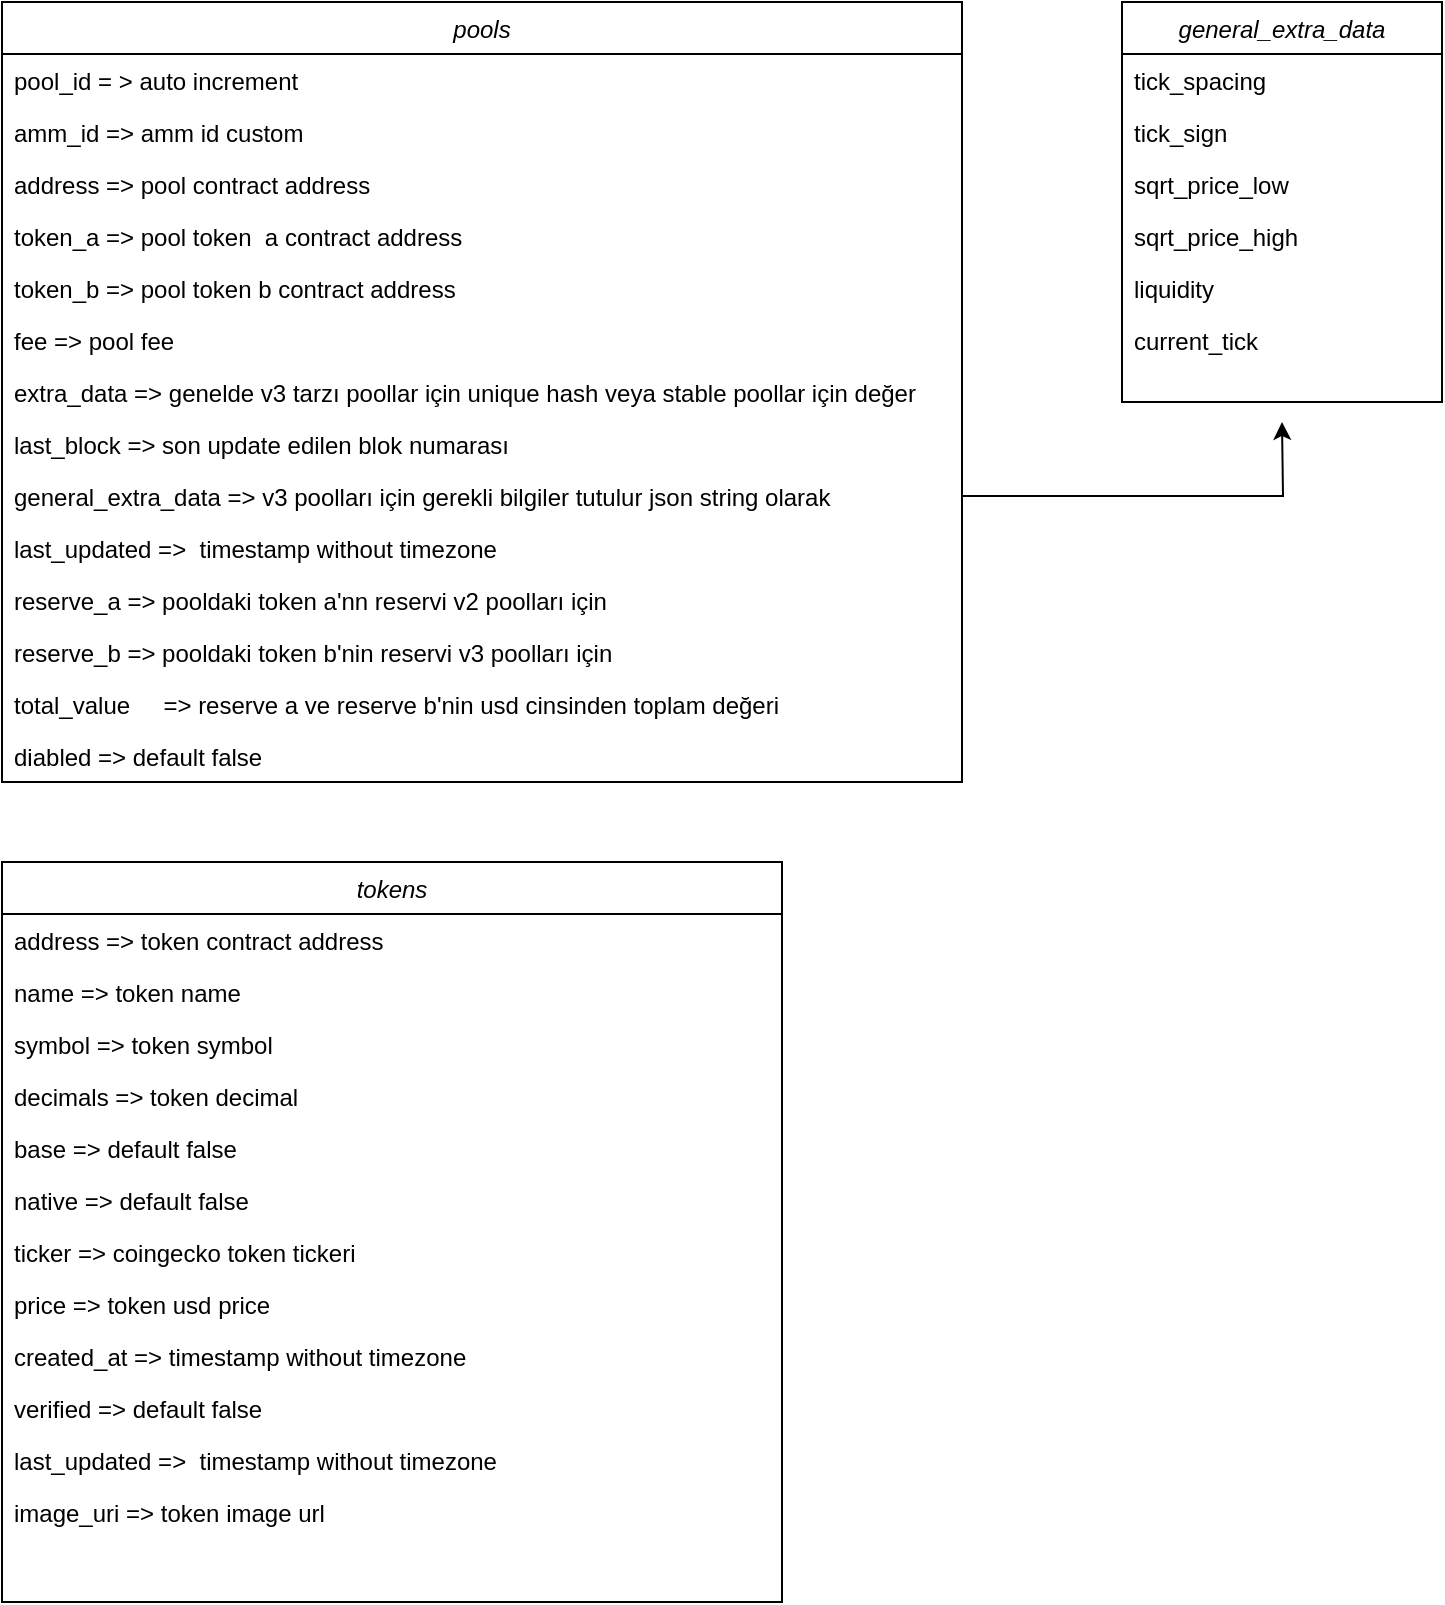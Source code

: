 <mxfile version="22.1.21" type="github">
  <diagram id="C5RBs43oDa-KdzZeNtuy" name="Page-1">
    <mxGraphModel dx="2741" dy="684" grid="1" gridSize="10" guides="1" tooltips="1" connect="1" arrows="1" fold="1" page="1" pageScale="1" pageWidth="827" pageHeight="1169" math="0" shadow="0">
      <root>
        <mxCell id="WIyWlLk6GJQsqaUBKTNV-0" />
        <mxCell id="WIyWlLk6GJQsqaUBKTNV-1" parent="WIyWlLk6GJQsqaUBKTNV-0" />
        <mxCell id="zkfFHV4jXpPFQw0GAbJ--0" value="pools" style="swimlane;fontStyle=2;align=center;verticalAlign=top;childLayout=stackLayout;horizontal=1;startSize=26;horizontalStack=0;resizeParent=1;resizeLast=0;collapsible=1;marginBottom=0;rounded=0;shadow=0;strokeWidth=1;" parent="WIyWlLk6GJQsqaUBKTNV-1" vertex="1">
          <mxGeometry x="-400" y="40" width="480" height="390" as="geometry">
            <mxRectangle x="230" y="140" width="160" height="26" as="alternateBounds" />
          </mxGeometry>
        </mxCell>
        <mxCell id="zkfFHV4jXpPFQw0GAbJ--1" value="pool_id = &gt; auto increment" style="text;align=left;verticalAlign=top;spacingLeft=4;spacingRight=4;overflow=hidden;rotatable=0;points=[[0,0.5],[1,0.5]];portConstraint=eastwest;" parent="zkfFHV4jXpPFQw0GAbJ--0" vertex="1">
          <mxGeometry y="26" width="480" height="26" as="geometry" />
        </mxCell>
        <mxCell id="zkfFHV4jXpPFQw0GAbJ--2" value="amm_id =&gt; amm id custom" style="text;align=left;verticalAlign=top;spacingLeft=4;spacingRight=4;overflow=hidden;rotatable=0;points=[[0,0.5],[1,0.5]];portConstraint=eastwest;rounded=0;shadow=0;html=0;" parent="zkfFHV4jXpPFQw0GAbJ--0" vertex="1">
          <mxGeometry y="52" width="480" height="26" as="geometry" />
        </mxCell>
        <mxCell id="zkfFHV4jXpPFQw0GAbJ--3" value="address =&gt; pool contract address" style="text;align=left;verticalAlign=top;spacingLeft=4;spacingRight=4;overflow=hidden;rotatable=0;points=[[0,0.5],[1,0.5]];portConstraint=eastwest;rounded=0;shadow=0;html=0;" parent="zkfFHV4jXpPFQw0GAbJ--0" vertex="1">
          <mxGeometry y="78" width="480" height="26" as="geometry" />
        </mxCell>
        <mxCell id="ByPprFl10L_QKVhmc-LA-3" value="token_a =&gt; pool token  a contract address" style="text;align=left;verticalAlign=top;spacingLeft=4;spacingRight=4;overflow=hidden;rotatable=0;points=[[0,0.5],[1,0.5]];portConstraint=eastwest;rounded=0;shadow=0;html=0;" vertex="1" parent="zkfFHV4jXpPFQw0GAbJ--0">
          <mxGeometry y="104" width="480" height="26" as="geometry" />
        </mxCell>
        <mxCell id="ByPprFl10L_QKVhmc-LA-2" value="token_b =&gt; pool token b contract address" style="text;align=left;verticalAlign=top;spacingLeft=4;spacingRight=4;overflow=hidden;rotatable=0;points=[[0,0.5],[1,0.5]];portConstraint=eastwest;rounded=0;shadow=0;html=0;" vertex="1" parent="zkfFHV4jXpPFQw0GAbJ--0">
          <mxGeometry y="130" width="480" height="26" as="geometry" />
        </mxCell>
        <mxCell id="ByPprFl10L_QKVhmc-LA-1" value="fee =&gt; pool fee" style="text;align=left;verticalAlign=top;spacingLeft=4;spacingRight=4;overflow=hidden;rotatable=0;points=[[0,0.5],[1,0.5]];portConstraint=eastwest;rounded=0;shadow=0;html=0;" vertex="1" parent="zkfFHV4jXpPFQw0GAbJ--0">
          <mxGeometry y="156" width="480" height="26" as="geometry" />
        </mxCell>
        <mxCell id="ByPprFl10L_QKVhmc-LA-0" value="extra_data =&gt; genelde v3 tarzı poollar için unique hash veya stable poollar için değer" style="text;align=left;verticalAlign=top;spacingLeft=4;spacingRight=4;overflow=hidden;rotatable=0;points=[[0,0.5],[1,0.5]];portConstraint=eastwest;rounded=0;shadow=0;html=0;" vertex="1" parent="zkfFHV4jXpPFQw0GAbJ--0">
          <mxGeometry y="182" width="480" height="26" as="geometry" />
        </mxCell>
        <mxCell id="ByPprFl10L_QKVhmc-LA-4" value="last_block =&gt; son update edilen blok numarası" style="text;align=left;verticalAlign=top;spacingLeft=4;spacingRight=4;overflow=hidden;rotatable=0;points=[[0,0.5],[1,0.5]];portConstraint=eastwest;rounded=0;shadow=0;html=0;" vertex="1" parent="zkfFHV4jXpPFQw0GAbJ--0">
          <mxGeometry y="208" width="480" height="26" as="geometry" />
        </mxCell>
        <mxCell id="ByPprFl10L_QKVhmc-LA-78" style="edgeStyle=orthogonalEdgeStyle;rounded=0;orthogonalLoop=1;jettySize=auto;html=1;" edge="1" parent="zkfFHV4jXpPFQw0GAbJ--0" source="ByPprFl10L_QKVhmc-LA-5">
          <mxGeometry relative="1" as="geometry">
            <mxPoint x="640" y="210" as="targetPoint" />
          </mxGeometry>
        </mxCell>
        <mxCell id="ByPprFl10L_QKVhmc-LA-5" value="general_extra_data =&gt; v3 poolları için gerekli bilgiler tutulur json string olarak" style="text;align=left;verticalAlign=top;spacingLeft=4;spacingRight=4;overflow=hidden;rotatable=0;points=[[0,0.5],[1,0.5]];portConstraint=eastwest;rounded=0;shadow=0;html=0;" vertex="1" parent="zkfFHV4jXpPFQw0GAbJ--0">
          <mxGeometry y="234" width="480" height="26" as="geometry" />
        </mxCell>
        <mxCell id="ByPprFl10L_QKVhmc-LA-6" value="last_updated =&gt;  timestamp without timezone" style="text;align=left;verticalAlign=top;spacingLeft=4;spacingRight=4;overflow=hidden;rotatable=0;points=[[0,0.5],[1,0.5]];portConstraint=eastwest;rounded=0;shadow=0;html=0;" vertex="1" parent="zkfFHV4jXpPFQw0GAbJ--0">
          <mxGeometry y="260" width="480" height="26" as="geometry" />
        </mxCell>
        <mxCell id="ByPprFl10L_QKVhmc-LA-8" value="reserve_a =&gt; pooldaki token a&#39;nn reservi v2 poolları için" style="text;align=left;verticalAlign=top;spacingLeft=4;spacingRight=4;overflow=hidden;rotatable=0;points=[[0,0.5],[1,0.5]];portConstraint=eastwest;rounded=0;shadow=0;html=0;" vertex="1" parent="zkfFHV4jXpPFQw0GAbJ--0">
          <mxGeometry y="286" width="480" height="26" as="geometry" />
        </mxCell>
        <mxCell id="ByPprFl10L_QKVhmc-LA-7" value="reserve_b =&gt; pooldaki token b&#39;nin reservi v3 poolları için" style="text;align=left;verticalAlign=top;spacingLeft=4;spacingRight=4;overflow=hidden;rotatable=0;points=[[0,0.5],[1,0.5]];portConstraint=eastwest;rounded=0;shadow=0;html=0;" vertex="1" parent="zkfFHV4jXpPFQw0GAbJ--0">
          <mxGeometry y="312" width="480" height="26" as="geometry" />
        </mxCell>
        <mxCell id="ByPprFl10L_QKVhmc-LA-10" value="total_value     =&gt; reserve a ve reserve b&#39;nin usd cinsinden toplam değeri" style="text;align=left;verticalAlign=top;spacingLeft=4;spacingRight=4;overflow=hidden;rotatable=0;points=[[0,0.5],[1,0.5]];portConstraint=eastwest;rounded=0;shadow=0;html=0;" vertex="1" parent="zkfFHV4jXpPFQw0GAbJ--0">
          <mxGeometry y="338" width="480" height="26" as="geometry" />
        </mxCell>
        <mxCell id="ByPprFl10L_QKVhmc-LA-9" value="diabled =&gt; default false" style="text;align=left;verticalAlign=top;spacingLeft=4;spacingRight=4;overflow=hidden;rotatable=0;points=[[0,0.5],[1,0.5]];portConstraint=eastwest;rounded=0;shadow=0;html=0;" vertex="1" parent="zkfFHV4jXpPFQw0GAbJ--0">
          <mxGeometry y="364" width="480" height="26" as="geometry" />
        </mxCell>
        <mxCell id="ByPprFl10L_QKVhmc-LA-18" value="tokens" style="swimlane;fontStyle=2;align=center;verticalAlign=top;childLayout=stackLayout;horizontal=1;startSize=26;horizontalStack=0;resizeParent=1;resizeLast=0;collapsible=1;marginBottom=0;rounded=0;shadow=0;strokeWidth=1;" vertex="1" parent="WIyWlLk6GJQsqaUBKTNV-1">
          <mxGeometry x="-400" y="470" width="390" height="370" as="geometry">
            <mxRectangle x="230" y="140" width="160" height="26" as="alternateBounds" />
          </mxGeometry>
        </mxCell>
        <mxCell id="ByPprFl10L_QKVhmc-LA-19" value="address =&gt; token contract address" style="text;align=left;verticalAlign=top;spacingLeft=4;spacingRight=4;overflow=hidden;rotatable=0;points=[[0,0.5],[1,0.5]];portConstraint=eastwest;" vertex="1" parent="ByPprFl10L_QKVhmc-LA-18">
          <mxGeometry y="26" width="390" height="26" as="geometry" />
        </mxCell>
        <mxCell id="ByPprFl10L_QKVhmc-LA-20" value="name =&gt; token name" style="text;align=left;verticalAlign=top;spacingLeft=4;spacingRight=4;overflow=hidden;rotatable=0;points=[[0,0.5],[1,0.5]];portConstraint=eastwest;rounded=0;shadow=0;html=0;" vertex="1" parent="ByPprFl10L_QKVhmc-LA-18">
          <mxGeometry y="52" width="390" height="26" as="geometry" />
        </mxCell>
        <mxCell id="ByPprFl10L_QKVhmc-LA-21" value="symbol =&gt; token symbol" style="text;align=left;verticalAlign=top;spacingLeft=4;spacingRight=4;overflow=hidden;rotatable=0;points=[[0,0.5],[1,0.5]];portConstraint=eastwest;rounded=0;shadow=0;html=0;" vertex="1" parent="ByPprFl10L_QKVhmc-LA-18">
          <mxGeometry y="78" width="390" height="26" as="geometry" />
        </mxCell>
        <mxCell id="ByPprFl10L_QKVhmc-LA-22" value="decimals =&gt; token decimal" style="text;align=left;verticalAlign=top;spacingLeft=4;spacingRight=4;overflow=hidden;rotatable=0;points=[[0,0.5],[1,0.5]];portConstraint=eastwest;rounded=0;shadow=0;html=0;" vertex="1" parent="ByPprFl10L_QKVhmc-LA-18">
          <mxGeometry y="104" width="390" height="26" as="geometry" />
        </mxCell>
        <mxCell id="ByPprFl10L_QKVhmc-LA-23" value="base =&gt; default false" style="text;align=left;verticalAlign=top;spacingLeft=4;spacingRight=4;overflow=hidden;rotatable=0;points=[[0,0.5],[1,0.5]];portConstraint=eastwest;rounded=0;shadow=0;html=0;" vertex="1" parent="ByPprFl10L_QKVhmc-LA-18">
          <mxGeometry y="130" width="390" height="26" as="geometry" />
        </mxCell>
        <mxCell id="ByPprFl10L_QKVhmc-LA-24" value="native =&gt; default false" style="text;align=left;verticalAlign=top;spacingLeft=4;spacingRight=4;overflow=hidden;rotatable=0;points=[[0,0.5],[1,0.5]];portConstraint=eastwest;rounded=0;shadow=0;html=0;" vertex="1" parent="ByPprFl10L_QKVhmc-LA-18">
          <mxGeometry y="156" width="390" height="26" as="geometry" />
        </mxCell>
        <mxCell id="ByPprFl10L_QKVhmc-LA-25" value="ticker =&gt; coingecko token tickeri " style="text;align=left;verticalAlign=top;spacingLeft=4;spacingRight=4;overflow=hidden;rotatable=0;points=[[0,0.5],[1,0.5]];portConstraint=eastwest;rounded=0;shadow=0;html=0;" vertex="1" parent="ByPprFl10L_QKVhmc-LA-18">
          <mxGeometry y="182" width="390" height="26" as="geometry" />
        </mxCell>
        <mxCell id="ByPprFl10L_QKVhmc-LA-26" value="price =&gt; token usd price" style="text;align=left;verticalAlign=top;spacingLeft=4;spacingRight=4;overflow=hidden;rotatable=0;points=[[0,0.5],[1,0.5]];portConstraint=eastwest;rounded=0;shadow=0;html=0;" vertex="1" parent="ByPprFl10L_QKVhmc-LA-18">
          <mxGeometry y="208" width="390" height="26" as="geometry" />
        </mxCell>
        <mxCell id="ByPprFl10L_QKVhmc-LA-27" value="created_at =&gt; timestamp without timezone" style="text;align=left;verticalAlign=top;spacingLeft=4;spacingRight=4;overflow=hidden;rotatable=0;points=[[0,0.5],[1,0.5]];portConstraint=eastwest;rounded=0;shadow=0;html=0;" vertex="1" parent="ByPprFl10L_QKVhmc-LA-18">
          <mxGeometry y="234" width="390" height="26" as="geometry" />
        </mxCell>
        <mxCell id="ByPprFl10L_QKVhmc-LA-28" value="verified =&gt; default false" style="text;align=left;verticalAlign=top;spacingLeft=4;spacingRight=4;overflow=hidden;rotatable=0;points=[[0,0.5],[1,0.5]];portConstraint=eastwest;rounded=0;shadow=0;html=0;" vertex="1" parent="ByPprFl10L_QKVhmc-LA-18">
          <mxGeometry y="260" width="390" height="26" as="geometry" />
        </mxCell>
        <mxCell id="ByPprFl10L_QKVhmc-LA-29" value="last_updated =&gt;  timestamp without timezone" style="text;align=left;verticalAlign=top;spacingLeft=4;spacingRight=4;overflow=hidden;rotatable=0;points=[[0,0.5],[1,0.5]];portConstraint=eastwest;rounded=0;shadow=0;html=0;" vertex="1" parent="ByPprFl10L_QKVhmc-LA-18">
          <mxGeometry y="286" width="390" height="26" as="geometry" />
        </mxCell>
        <mxCell id="ByPprFl10L_QKVhmc-LA-30" value="image_uri =&gt; token image url" style="text;align=left;verticalAlign=top;spacingLeft=4;spacingRight=4;overflow=hidden;rotatable=0;points=[[0,0.5],[1,0.5]];portConstraint=eastwest;rounded=0;shadow=0;html=0;" vertex="1" parent="ByPprFl10L_QKVhmc-LA-18">
          <mxGeometry y="312" width="390" height="48" as="geometry" />
        </mxCell>
        <mxCell id="ByPprFl10L_QKVhmc-LA-65" value="general_extra_data" style="swimlane;fontStyle=2;align=center;verticalAlign=top;childLayout=stackLayout;horizontal=1;startSize=26;horizontalStack=0;resizeParent=1;resizeLast=0;collapsible=1;marginBottom=0;rounded=0;shadow=0;strokeWidth=1;" vertex="1" parent="WIyWlLk6GJQsqaUBKTNV-1">
          <mxGeometry x="160" y="40" width="160" height="200" as="geometry">
            <mxRectangle x="230" y="140" width="160" height="26" as="alternateBounds" />
          </mxGeometry>
        </mxCell>
        <mxCell id="ByPprFl10L_QKVhmc-LA-66" value="tick_spacing" style="text;align=left;verticalAlign=top;spacingLeft=4;spacingRight=4;overflow=hidden;rotatable=0;points=[[0,0.5],[1,0.5]];portConstraint=eastwest;" vertex="1" parent="ByPprFl10L_QKVhmc-LA-65">
          <mxGeometry y="26" width="160" height="26" as="geometry" />
        </mxCell>
        <mxCell id="ByPprFl10L_QKVhmc-LA-67" value="tick_sign" style="text;align=left;verticalAlign=top;spacingLeft=4;spacingRight=4;overflow=hidden;rotatable=0;points=[[0,0.5],[1,0.5]];portConstraint=eastwest;rounded=0;shadow=0;html=0;" vertex="1" parent="ByPprFl10L_QKVhmc-LA-65">
          <mxGeometry y="52" width="160" height="26" as="geometry" />
        </mxCell>
        <mxCell id="ByPprFl10L_QKVhmc-LA-68" value="sqrt_price_low" style="text;align=left;verticalAlign=top;spacingLeft=4;spacingRight=4;overflow=hidden;rotatable=0;points=[[0,0.5],[1,0.5]];portConstraint=eastwest;rounded=0;shadow=0;html=0;" vertex="1" parent="ByPprFl10L_QKVhmc-LA-65">
          <mxGeometry y="78" width="160" height="26" as="geometry" />
        </mxCell>
        <mxCell id="ByPprFl10L_QKVhmc-LA-69" value="sqrt_price_high" style="text;align=left;verticalAlign=top;spacingLeft=4;spacingRight=4;overflow=hidden;rotatable=0;points=[[0,0.5],[1,0.5]];portConstraint=eastwest;rounded=0;shadow=0;html=0;" vertex="1" parent="ByPprFl10L_QKVhmc-LA-65">
          <mxGeometry y="104" width="160" height="26" as="geometry" />
        </mxCell>
        <mxCell id="ByPprFl10L_QKVhmc-LA-70" value="liquidity" style="text;align=left;verticalAlign=top;spacingLeft=4;spacingRight=4;overflow=hidden;rotatable=0;points=[[0,0.5],[1,0.5]];portConstraint=eastwest;rounded=0;shadow=0;html=0;" vertex="1" parent="ByPprFl10L_QKVhmc-LA-65">
          <mxGeometry y="130" width="160" height="26" as="geometry" />
        </mxCell>
        <mxCell id="ByPprFl10L_QKVhmc-LA-71" value="current_tick" style="text;align=left;verticalAlign=top;spacingLeft=4;spacingRight=4;overflow=hidden;rotatable=0;points=[[0,0.5],[1,0.5]];portConstraint=eastwest;rounded=0;shadow=0;html=0;" vertex="1" parent="ByPprFl10L_QKVhmc-LA-65">
          <mxGeometry y="156" width="160" height="26" as="geometry" />
        </mxCell>
      </root>
    </mxGraphModel>
  </diagram>
</mxfile>
